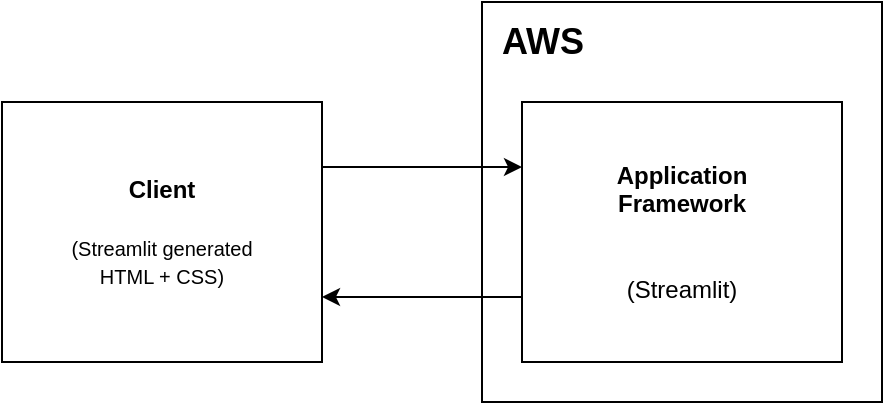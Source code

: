 <mxfile version="13.5.1" type="github">
  <diagram id="S--r0rCahtqjIh3wsLop" name="Page-1">
    <mxGraphModel dx="584" dy="454" grid="1" gridSize="10" guides="1" tooltips="1" connect="1" arrows="1" fold="1" page="1" pageScale="1" pageWidth="850" pageHeight="1100" math="0" shadow="0">
      <root>
        <mxCell id="0" />
        <mxCell id="1" parent="0" />
        <mxCell id="9EJtn_C2GVnp_4WDPb4I-4" value="" style="rounded=0;whiteSpace=wrap;html=1;align=left;labelBackgroundColor=#CCCCCC;" vertex="1" parent="1">
          <mxGeometry x="520" y="240" width="200" height="200" as="geometry" />
        </mxCell>
        <mxCell id="9EJtn_C2GVnp_4WDPb4I-3" value="&lt;font style=&quot;font-size: 18px&quot;&gt;AWS&lt;/font&gt;" style="text;html=1;align=center;verticalAlign=middle;resizable=0;points=[];autosize=1;fontStyle=1" vertex="1" parent="1">
          <mxGeometry x="520" y="250" width="60" height="20" as="geometry" />
        </mxCell>
        <mxCell id="9EJtn_C2GVnp_4WDPb4I-11" style="edgeStyle=orthogonalEdgeStyle;rounded=0;orthogonalLoop=1;jettySize=auto;html=1;exitX=0;exitY=0.75;exitDx=0;exitDy=0;entryX=1;entryY=0.75;entryDx=0;entryDy=0;" edge="1" parent="1" source="9EJtn_C2GVnp_4WDPb4I-5" target="9EJtn_C2GVnp_4WDPb4I-9">
          <mxGeometry relative="1" as="geometry" />
        </mxCell>
        <mxCell id="9EJtn_C2GVnp_4WDPb4I-5" value="&lt;b&gt;Application&lt;br&gt;Framework&lt;/b&gt;&lt;br&gt;&lt;br&gt;&lt;br&gt;(Streamlit)" style="rounded=0;whiteSpace=wrap;html=1;align=center;" vertex="1" parent="1">
          <mxGeometry x="540" y="290" width="160" height="130" as="geometry" />
        </mxCell>
        <mxCell id="9EJtn_C2GVnp_4WDPb4I-10" style="edgeStyle=orthogonalEdgeStyle;rounded=0;orthogonalLoop=1;jettySize=auto;html=1;exitX=1;exitY=0.25;exitDx=0;exitDy=0;entryX=0;entryY=0.25;entryDx=0;entryDy=0;" edge="1" parent="1" source="9EJtn_C2GVnp_4WDPb4I-9" target="9EJtn_C2GVnp_4WDPb4I-5">
          <mxGeometry relative="1" as="geometry" />
        </mxCell>
        <mxCell id="9EJtn_C2GVnp_4WDPb4I-9" value="&lt;b&gt;Client&lt;/b&gt;&lt;br&gt;&lt;br style=&quot;font-size: 11px&quot;&gt;&lt;font size=&quot;1&quot;&gt;(Streamlit generated&lt;br&gt;HTML + CSS)&lt;/font&gt;" style="rounded=0;whiteSpace=wrap;html=1;align=center;" vertex="1" parent="1">
          <mxGeometry x="280" y="290" width="160" height="130" as="geometry" />
        </mxCell>
      </root>
    </mxGraphModel>
  </diagram>
</mxfile>
